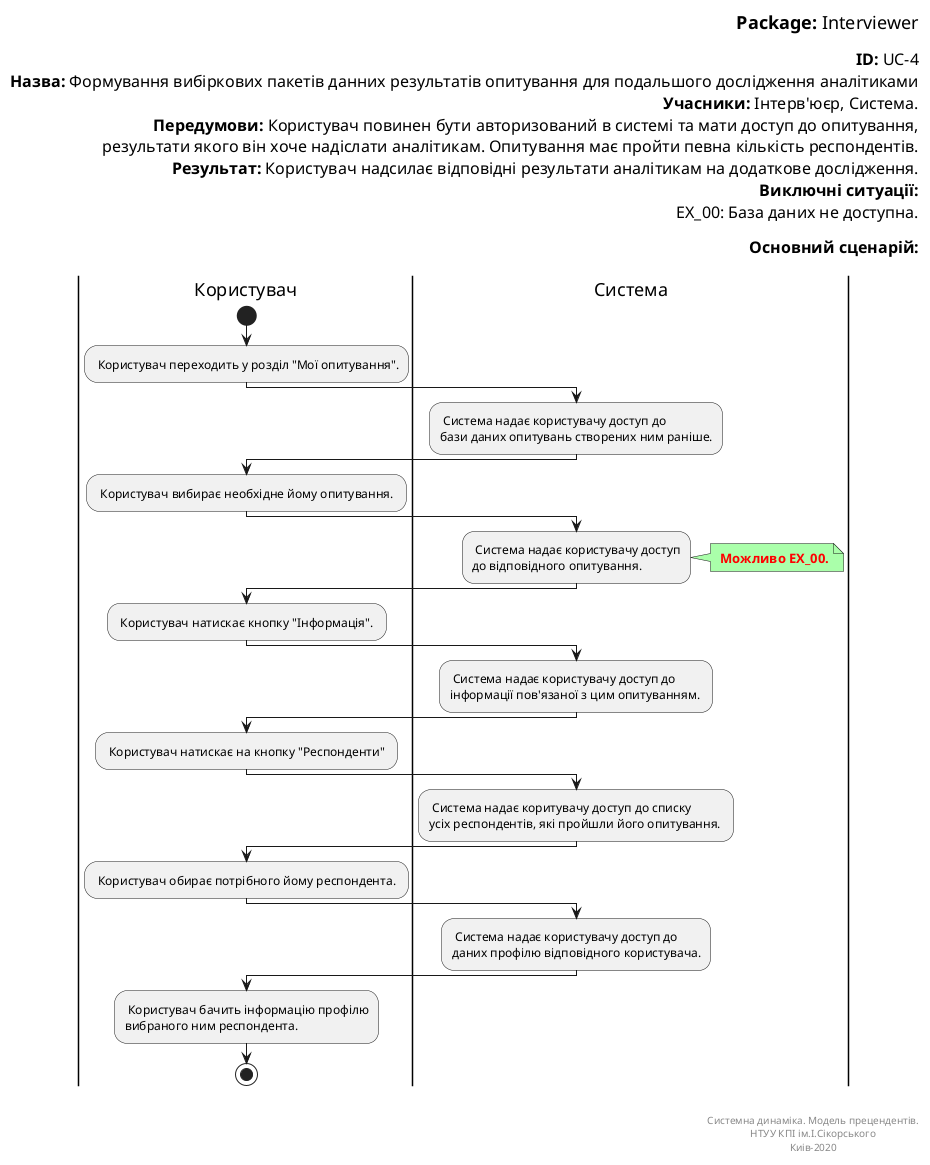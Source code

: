 @startuml interviewerReportCreating
left header
<font color=000 size=18><b>Package:</b> Interviewer

<font color=000 size=16><b>ID:</b> UC-4
<font color=000 size=16><b>Назва:</b> Формування вибіркових пакетів данних результатів опитування для подальшого дослідження аналітиками
<font color=000 size=16><b>Учасники:</b> Інтерв'юєр, Система.
<font color=000 size=16><b>Передумови:</b> Користувач повинен бути авторизований в системі та мати доступ до опитування, 
<font color=000 size=16>результати якого він хоче надіслати аналітикам. Опитування має пройти певна кількість респондентів.
<font color=000 size=16><b>Результат:</b> Користувач надсилає відповідні результати аналітикам на додаткове дослідження.
<font color=000 size=16><b>Виключні ситуації:</b>
<font color=000 size=16> EX_00: База даних не доступна.

<font color=000 size=16><b>Основний сценарій:</b>

end header

|Користувач|
start
: Користувач переходить у розділ "Мої опитування".;
|Система|
: Система надає користувачу доступ до 
бази даних опитувань створених ним раніше.;

|Користувач|

: Користувач вибирає необхідне йому опитування. ;

|Система|

: Система надає користувачу доступ 
до відповідного опитування.;

note right #aaffaa
<font color=red><b> Можливо EX_00.
end note

|Користувач|

: Користувач натискає кнопку "Інформація". ;

|Система|

: Система надає користувачу доступ до 
інформації пов'язаної з цим опитуванням. ;

|Користувач|

: Користувач натискає на кнопку "Респонденти" ;

|Система|

: Система надає коритувачу доступ до списку 
усіх респондентів, які пройшли його опитування. ;

|Користувач|

: Користувач обирає потрібного йому респондента. ;

|Система|

: Система надає користувачу доступ до 
даних профілю відповідного користувача.;

|Користувач|

: Користувач бачить інформацію профілю 
вибраного ним респондента.;


stop;

right footer


Системна динаміка. Модель прецендентів.
НТУУ КПІ ім.І.Сікорського
Киів-2020
end footer

@enduml